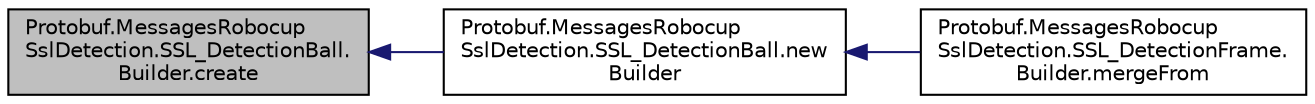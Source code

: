 digraph "Protobuf.MessagesRobocupSslDetection.SSL_DetectionBall.Builder.create"
{
 // INTERACTIVE_SVG=YES
  edge [fontname="Helvetica",fontsize="10",labelfontname="Helvetica",labelfontsize="10"];
  node [fontname="Helvetica",fontsize="10",shape=record];
  rankdir="LR";
  Node1 [label="Protobuf.MessagesRobocup\lSslDetection.SSL_DetectionBall.\lBuilder.create",height=0.2,width=0.4,color="black", fillcolor="grey75", style="filled", fontcolor="black"];
  Node1 -> Node2 [dir="back",color="midnightblue",fontsize="10",style="solid",fontname="Helvetica"];
  Node2 [label="Protobuf.MessagesRobocup\lSslDetection.SSL_DetectionBall.new\lBuilder",height=0.2,width=0.4,color="black", fillcolor="white", style="filled",URL="$da/d68/class_protobuf_1_1_messages_robocup_ssl_detection_1_1_s_s_l___detection_ball.html#ad4ea36fc3f14942bcb85d50771cd3a62"];
  Node2 -> Node3 [dir="back",color="midnightblue",fontsize="10",style="solid",fontname="Helvetica"];
  Node3 [label="Protobuf.MessagesRobocup\lSslDetection.SSL_DetectionFrame.\lBuilder.mergeFrom",height=0.2,width=0.4,color="black", fillcolor="white", style="filled",URL="$d4/dcb/class_protobuf_1_1_messages_robocup_ssl_detection_1_1_s_s_l___detection_frame_1_1_builder.html#a1d573ef52565251b05695b06ad6f32fb"];
}
